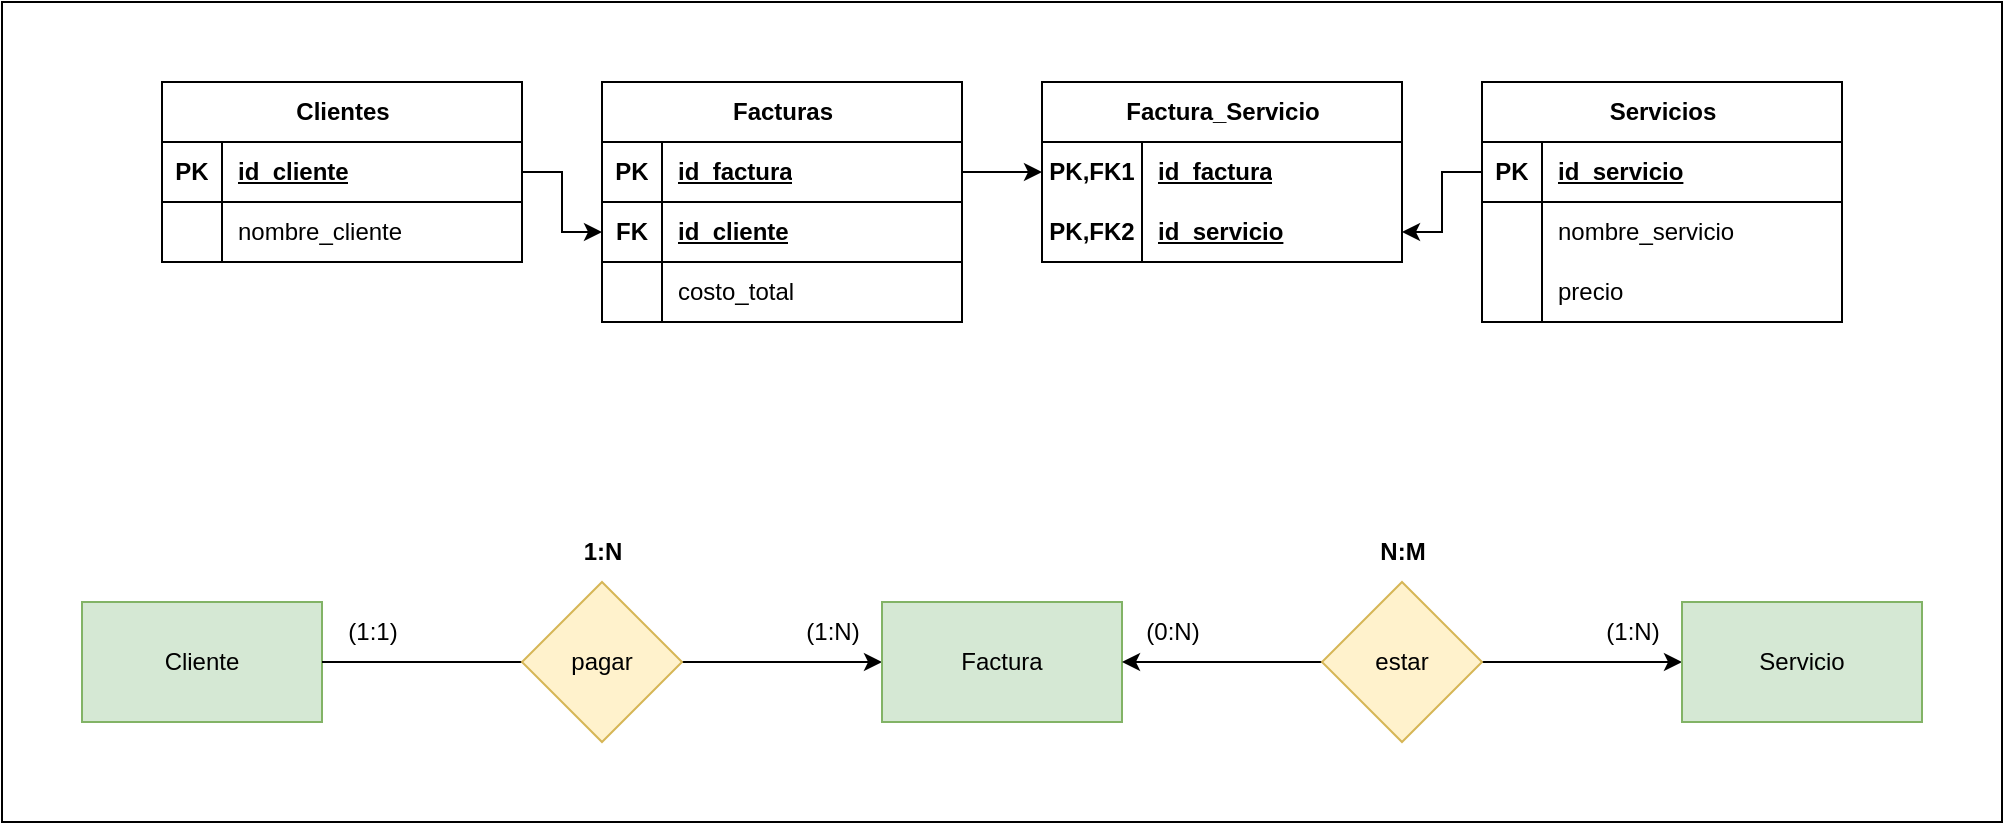<mxfile version="26.0.14">
  <diagram name="Page-1" id="n36We_7hir3YMjg6p6uC">
    <mxGraphModel dx="1366" dy="807" grid="1" gridSize="10" guides="1" tooltips="1" connect="1" arrows="1" fold="1" page="1" pageScale="1" pageWidth="850" pageHeight="1100" math="0" shadow="0">
      <root>
        <mxCell id="0" />
        <mxCell id="1" parent="0" />
        <mxCell id="04tcgGShXZWp1IH_Y-ZH-78" value="" style="group" vertex="1" connectable="0" parent="1">
          <mxGeometry width="1000" height="410" as="geometry" />
        </mxCell>
        <mxCell id="04tcgGShXZWp1IH_Y-ZH-77" value="" style="rounded=0;whiteSpace=wrap;html=1;" vertex="1" parent="04tcgGShXZWp1IH_Y-ZH-78">
          <mxGeometry width="1000" height="410" as="geometry" />
        </mxCell>
        <mxCell id="04tcgGShXZWp1IH_Y-ZH-1" value="Cliente" style="rounded=0;whiteSpace=wrap;html=1;fillColor=#d5e8d4;strokeColor=#82b366;" vertex="1" parent="04tcgGShXZWp1IH_Y-ZH-78">
          <mxGeometry x="40" y="300" width="120" height="60" as="geometry" />
        </mxCell>
        <mxCell id="04tcgGShXZWp1IH_Y-ZH-6" style="edgeStyle=orthogonalEdgeStyle;rounded=0;orthogonalLoop=1;jettySize=auto;html=1;exitX=1;exitY=0.5;exitDx=0;exitDy=0;entryX=0;entryY=0.5;entryDx=0;entryDy=0;" edge="1" parent="04tcgGShXZWp1IH_Y-ZH-78" source="04tcgGShXZWp1IH_Y-ZH-2" target="04tcgGShXZWp1IH_Y-ZH-3">
          <mxGeometry relative="1" as="geometry" />
        </mxCell>
        <mxCell id="04tcgGShXZWp1IH_Y-ZH-7" style="edgeStyle=orthogonalEdgeStyle;rounded=0;orthogonalLoop=1;jettySize=auto;html=1;exitX=0;exitY=0.5;exitDx=0;exitDy=0;entryX=1;entryY=0.5;entryDx=0;entryDy=0;endArrow=none;startFill=0;" edge="1" parent="04tcgGShXZWp1IH_Y-ZH-78" source="04tcgGShXZWp1IH_Y-ZH-2" target="04tcgGShXZWp1IH_Y-ZH-1">
          <mxGeometry relative="1" as="geometry" />
        </mxCell>
        <mxCell id="04tcgGShXZWp1IH_Y-ZH-2" value="pagar" style="rhombus;whiteSpace=wrap;html=1;fillColor=#fff2cc;strokeColor=#d6b656;" vertex="1" parent="04tcgGShXZWp1IH_Y-ZH-78">
          <mxGeometry x="260" y="290" width="80" height="80" as="geometry" />
        </mxCell>
        <mxCell id="04tcgGShXZWp1IH_Y-ZH-3" value="Factura" style="rounded=0;whiteSpace=wrap;html=1;fillColor=#d5e8d4;strokeColor=#82b366;" vertex="1" parent="04tcgGShXZWp1IH_Y-ZH-78">
          <mxGeometry x="440" y="300" width="120" height="60" as="geometry" />
        </mxCell>
        <mxCell id="04tcgGShXZWp1IH_Y-ZH-11" style="edgeStyle=orthogonalEdgeStyle;rounded=0;orthogonalLoop=1;jettySize=auto;html=1;exitX=0;exitY=0.5;exitDx=0;exitDy=0;entryX=1;entryY=0.5;entryDx=0;entryDy=0;" edge="1" parent="04tcgGShXZWp1IH_Y-ZH-78" source="04tcgGShXZWp1IH_Y-ZH-4" target="04tcgGShXZWp1IH_Y-ZH-3">
          <mxGeometry relative="1" as="geometry" />
        </mxCell>
        <mxCell id="04tcgGShXZWp1IH_Y-ZH-12" style="edgeStyle=orthogonalEdgeStyle;rounded=0;orthogonalLoop=1;jettySize=auto;html=1;exitX=1;exitY=0.5;exitDx=0;exitDy=0;entryX=0;entryY=0.5;entryDx=0;entryDy=0;" edge="1" parent="04tcgGShXZWp1IH_Y-ZH-78" source="04tcgGShXZWp1IH_Y-ZH-4" target="04tcgGShXZWp1IH_Y-ZH-5">
          <mxGeometry relative="1" as="geometry" />
        </mxCell>
        <mxCell id="04tcgGShXZWp1IH_Y-ZH-4" value="estar" style="rhombus;whiteSpace=wrap;html=1;fillColor=#fff2cc;strokeColor=#d6b656;" vertex="1" parent="04tcgGShXZWp1IH_Y-ZH-78">
          <mxGeometry x="660" y="290" width="80" height="80" as="geometry" />
        </mxCell>
        <mxCell id="04tcgGShXZWp1IH_Y-ZH-5" value="Servicio" style="rounded=0;whiteSpace=wrap;html=1;fillColor=#d5e8d4;strokeColor=#82b366;" vertex="1" parent="04tcgGShXZWp1IH_Y-ZH-78">
          <mxGeometry x="840" y="300" width="120" height="60" as="geometry" />
        </mxCell>
        <mxCell id="04tcgGShXZWp1IH_Y-ZH-8" value="(1:N)" style="text;html=1;align=center;verticalAlign=middle;resizable=0;points=[];autosize=1;strokeColor=none;fillColor=none;" vertex="1" parent="04tcgGShXZWp1IH_Y-ZH-78">
          <mxGeometry x="390" y="300" width="50" height="30" as="geometry" />
        </mxCell>
        <mxCell id="04tcgGShXZWp1IH_Y-ZH-9" value="(1:1)" style="text;html=1;align=center;verticalAlign=middle;resizable=0;points=[];autosize=1;strokeColor=none;fillColor=none;" vertex="1" parent="04tcgGShXZWp1IH_Y-ZH-78">
          <mxGeometry x="160" y="300" width="50" height="30" as="geometry" />
        </mxCell>
        <mxCell id="04tcgGShXZWp1IH_Y-ZH-10" value="1:N" style="text;html=1;align=center;verticalAlign=middle;resizable=0;points=[];autosize=1;strokeColor=none;fillColor=none;fontStyle=1" vertex="1" parent="04tcgGShXZWp1IH_Y-ZH-78">
          <mxGeometry x="280" y="260" width="40" height="30" as="geometry" />
        </mxCell>
        <mxCell id="04tcgGShXZWp1IH_Y-ZH-13" value="(1:N)" style="text;html=1;align=center;verticalAlign=middle;resizable=0;points=[];autosize=1;strokeColor=none;fillColor=none;" vertex="1" parent="04tcgGShXZWp1IH_Y-ZH-78">
          <mxGeometry x="790" y="300" width="50" height="30" as="geometry" />
        </mxCell>
        <mxCell id="04tcgGShXZWp1IH_Y-ZH-14" value="(0:N)" style="text;html=1;align=center;verticalAlign=middle;resizable=0;points=[];autosize=1;strokeColor=none;fillColor=none;" vertex="1" parent="04tcgGShXZWp1IH_Y-ZH-78">
          <mxGeometry x="560" y="300" width="50" height="30" as="geometry" />
        </mxCell>
        <mxCell id="04tcgGShXZWp1IH_Y-ZH-15" value="N:M" style="text;html=1;align=center;verticalAlign=middle;resizable=0;points=[];autosize=1;strokeColor=none;fillColor=none;fontStyle=1" vertex="1" parent="04tcgGShXZWp1IH_Y-ZH-78">
          <mxGeometry x="675" y="260" width="50" height="30" as="geometry" />
        </mxCell>
        <mxCell id="04tcgGShXZWp1IH_Y-ZH-45" style="edgeStyle=orthogonalEdgeStyle;rounded=0;orthogonalLoop=1;jettySize=auto;html=1;exitX=1;exitY=0.5;exitDx=0;exitDy=0;entryX=0;entryY=0.5;entryDx=0;entryDy=0;" edge="1" parent="04tcgGShXZWp1IH_Y-ZH-78" source="04tcgGShXZWp1IH_Y-ZH-16" target="04tcgGShXZWp1IH_Y-ZH-42">
          <mxGeometry relative="1" as="geometry" />
        </mxCell>
        <mxCell id="04tcgGShXZWp1IH_Y-ZH-16" value="Clientes" style="shape=table;startSize=30;container=1;collapsible=1;childLayout=tableLayout;fixedRows=1;rowLines=0;fontStyle=1;align=center;resizeLast=1;html=1;" vertex="1" parent="04tcgGShXZWp1IH_Y-ZH-78">
          <mxGeometry x="80" y="40" width="180" height="90" as="geometry" />
        </mxCell>
        <mxCell id="04tcgGShXZWp1IH_Y-ZH-17" value="" style="shape=tableRow;horizontal=0;startSize=0;swimlaneHead=0;swimlaneBody=0;fillColor=none;collapsible=0;dropTarget=0;points=[[0,0.5],[1,0.5]];portConstraint=eastwest;top=0;left=0;right=0;bottom=1;" vertex="1" parent="04tcgGShXZWp1IH_Y-ZH-16">
          <mxGeometry y="30" width="180" height="30" as="geometry" />
        </mxCell>
        <mxCell id="04tcgGShXZWp1IH_Y-ZH-18" value="PK" style="shape=partialRectangle;connectable=0;fillColor=none;top=0;left=0;bottom=0;right=0;fontStyle=1;overflow=hidden;whiteSpace=wrap;html=1;" vertex="1" parent="04tcgGShXZWp1IH_Y-ZH-17">
          <mxGeometry width="30" height="30" as="geometry">
            <mxRectangle width="30" height="30" as="alternateBounds" />
          </mxGeometry>
        </mxCell>
        <mxCell id="04tcgGShXZWp1IH_Y-ZH-19" value="id_cliente" style="shape=partialRectangle;connectable=0;fillColor=none;top=0;left=0;bottom=0;right=0;align=left;spacingLeft=6;fontStyle=5;overflow=hidden;whiteSpace=wrap;html=1;" vertex="1" parent="04tcgGShXZWp1IH_Y-ZH-17">
          <mxGeometry x="30" width="150" height="30" as="geometry">
            <mxRectangle width="150" height="30" as="alternateBounds" />
          </mxGeometry>
        </mxCell>
        <mxCell id="04tcgGShXZWp1IH_Y-ZH-20" value="" style="shape=tableRow;horizontal=0;startSize=0;swimlaneHead=0;swimlaneBody=0;fillColor=none;collapsible=0;dropTarget=0;points=[[0,0.5],[1,0.5]];portConstraint=eastwest;top=0;left=0;right=0;bottom=0;" vertex="1" parent="04tcgGShXZWp1IH_Y-ZH-16">
          <mxGeometry y="60" width="180" height="30" as="geometry" />
        </mxCell>
        <mxCell id="04tcgGShXZWp1IH_Y-ZH-21" value="" style="shape=partialRectangle;connectable=0;fillColor=none;top=0;left=0;bottom=0;right=0;editable=1;overflow=hidden;whiteSpace=wrap;html=1;" vertex="1" parent="04tcgGShXZWp1IH_Y-ZH-20">
          <mxGeometry width="30" height="30" as="geometry">
            <mxRectangle width="30" height="30" as="alternateBounds" />
          </mxGeometry>
        </mxCell>
        <mxCell id="04tcgGShXZWp1IH_Y-ZH-22" value="nombre_cliente" style="shape=partialRectangle;connectable=0;fillColor=none;top=0;left=0;bottom=0;right=0;align=left;spacingLeft=6;overflow=hidden;whiteSpace=wrap;html=1;" vertex="1" parent="04tcgGShXZWp1IH_Y-ZH-20">
          <mxGeometry x="30" width="150" height="30" as="geometry">
            <mxRectangle width="150" height="30" as="alternateBounds" />
          </mxGeometry>
        </mxCell>
        <mxCell id="04tcgGShXZWp1IH_Y-ZH-29" value="Facturas" style="shape=table;startSize=30;container=1;collapsible=1;childLayout=tableLayout;fixedRows=1;rowLines=0;fontStyle=1;align=center;resizeLast=1;html=1;" vertex="1" parent="04tcgGShXZWp1IH_Y-ZH-78">
          <mxGeometry x="300" y="40" width="180" height="120" as="geometry" />
        </mxCell>
        <mxCell id="04tcgGShXZWp1IH_Y-ZH-30" value="" style="shape=tableRow;horizontal=0;startSize=0;swimlaneHead=0;swimlaneBody=0;fillColor=none;collapsible=0;dropTarget=0;points=[[0,0.5],[1,0.5]];portConstraint=eastwest;top=0;left=0;right=0;bottom=1;" vertex="1" parent="04tcgGShXZWp1IH_Y-ZH-29">
          <mxGeometry y="30" width="180" height="30" as="geometry" />
        </mxCell>
        <mxCell id="04tcgGShXZWp1IH_Y-ZH-31" value="PK" style="shape=partialRectangle;connectable=0;fillColor=none;top=0;left=0;bottom=0;right=0;fontStyle=1;overflow=hidden;whiteSpace=wrap;html=1;" vertex="1" parent="04tcgGShXZWp1IH_Y-ZH-30">
          <mxGeometry width="30" height="30" as="geometry">
            <mxRectangle width="30" height="30" as="alternateBounds" />
          </mxGeometry>
        </mxCell>
        <mxCell id="04tcgGShXZWp1IH_Y-ZH-32" value="id_factura" style="shape=partialRectangle;connectable=0;fillColor=none;top=0;left=0;bottom=0;right=0;align=left;spacingLeft=6;fontStyle=5;overflow=hidden;whiteSpace=wrap;html=1;" vertex="1" parent="04tcgGShXZWp1IH_Y-ZH-30">
          <mxGeometry x="30" width="150" height="30" as="geometry">
            <mxRectangle width="150" height="30" as="alternateBounds" />
          </mxGeometry>
        </mxCell>
        <mxCell id="04tcgGShXZWp1IH_Y-ZH-42" value="" style="shape=tableRow;horizontal=0;startSize=0;swimlaneHead=0;swimlaneBody=0;fillColor=none;collapsible=0;dropTarget=0;points=[[0,0.5],[1,0.5]];portConstraint=eastwest;top=0;left=0;right=0;bottom=1;" vertex="1" parent="04tcgGShXZWp1IH_Y-ZH-29">
          <mxGeometry y="60" width="180" height="30" as="geometry" />
        </mxCell>
        <mxCell id="04tcgGShXZWp1IH_Y-ZH-43" value="FK" style="shape=partialRectangle;connectable=0;fillColor=none;top=0;left=0;bottom=0;right=0;fontStyle=1;overflow=hidden;whiteSpace=wrap;html=1;" vertex="1" parent="04tcgGShXZWp1IH_Y-ZH-42">
          <mxGeometry width="30" height="30" as="geometry">
            <mxRectangle width="30" height="30" as="alternateBounds" />
          </mxGeometry>
        </mxCell>
        <mxCell id="04tcgGShXZWp1IH_Y-ZH-44" value="id_cliente" style="shape=partialRectangle;connectable=0;fillColor=none;top=0;left=0;bottom=0;right=0;align=left;spacingLeft=6;fontStyle=5;overflow=hidden;whiteSpace=wrap;html=1;" vertex="1" parent="04tcgGShXZWp1IH_Y-ZH-42">
          <mxGeometry x="30" width="150" height="30" as="geometry">
            <mxRectangle width="150" height="30" as="alternateBounds" />
          </mxGeometry>
        </mxCell>
        <mxCell id="04tcgGShXZWp1IH_Y-ZH-33" value="" style="shape=tableRow;horizontal=0;startSize=0;swimlaneHead=0;swimlaneBody=0;fillColor=none;collapsible=0;dropTarget=0;points=[[0,0.5],[1,0.5]];portConstraint=eastwest;top=0;left=0;right=0;bottom=0;" vertex="1" parent="04tcgGShXZWp1IH_Y-ZH-29">
          <mxGeometry y="90" width="180" height="30" as="geometry" />
        </mxCell>
        <mxCell id="04tcgGShXZWp1IH_Y-ZH-34" value="" style="shape=partialRectangle;connectable=0;fillColor=none;top=0;left=0;bottom=0;right=0;editable=1;overflow=hidden;whiteSpace=wrap;html=1;" vertex="1" parent="04tcgGShXZWp1IH_Y-ZH-33">
          <mxGeometry width="30" height="30" as="geometry">
            <mxRectangle width="30" height="30" as="alternateBounds" />
          </mxGeometry>
        </mxCell>
        <mxCell id="04tcgGShXZWp1IH_Y-ZH-35" value="costo_total" style="shape=partialRectangle;connectable=0;fillColor=none;top=0;left=0;bottom=0;right=0;align=left;spacingLeft=6;overflow=hidden;whiteSpace=wrap;html=1;" vertex="1" parent="04tcgGShXZWp1IH_Y-ZH-33">
          <mxGeometry x="30" width="150" height="30" as="geometry">
            <mxRectangle width="150" height="30" as="alternateBounds" />
          </mxGeometry>
        </mxCell>
        <mxCell id="04tcgGShXZWp1IH_Y-ZH-46" value="Factura_Servicio" style="shape=table;startSize=30;container=1;collapsible=1;childLayout=tableLayout;fixedRows=1;rowLines=0;fontStyle=1;align=center;resizeLast=1;html=1;" vertex="1" parent="04tcgGShXZWp1IH_Y-ZH-78">
          <mxGeometry x="520" y="40" width="180" height="90" as="geometry" />
        </mxCell>
        <mxCell id="04tcgGShXZWp1IH_Y-ZH-47" value="" style="shape=tableRow;horizontal=0;startSize=0;swimlaneHead=0;swimlaneBody=0;fillColor=none;collapsible=0;dropTarget=0;points=[[0,0.5],[1,0.5]];portConstraint=eastwest;top=0;left=0;right=0;bottom=0;" vertex="1" parent="04tcgGShXZWp1IH_Y-ZH-46">
          <mxGeometry y="30" width="180" height="30" as="geometry" />
        </mxCell>
        <mxCell id="04tcgGShXZWp1IH_Y-ZH-48" value="PK,FK1" style="shape=partialRectangle;connectable=0;fillColor=none;top=0;left=0;bottom=0;right=0;fontStyle=1;overflow=hidden;whiteSpace=wrap;html=1;" vertex="1" parent="04tcgGShXZWp1IH_Y-ZH-47">
          <mxGeometry width="50" height="30" as="geometry">
            <mxRectangle width="50" height="30" as="alternateBounds" />
          </mxGeometry>
        </mxCell>
        <mxCell id="04tcgGShXZWp1IH_Y-ZH-49" value="id_factura" style="shape=partialRectangle;connectable=0;fillColor=none;top=0;left=0;bottom=0;right=0;align=left;spacingLeft=6;fontStyle=5;overflow=hidden;whiteSpace=wrap;html=1;" vertex="1" parent="04tcgGShXZWp1IH_Y-ZH-47">
          <mxGeometry x="50" width="130" height="30" as="geometry">
            <mxRectangle width="130" height="30" as="alternateBounds" />
          </mxGeometry>
        </mxCell>
        <mxCell id="04tcgGShXZWp1IH_Y-ZH-59" value="" style="shape=tableRow;horizontal=0;startSize=0;swimlaneHead=0;swimlaneBody=0;fillColor=none;collapsible=0;dropTarget=0;points=[[0,0.5],[1,0.5]];portConstraint=eastwest;top=0;left=0;right=0;bottom=0;" vertex="1" parent="04tcgGShXZWp1IH_Y-ZH-46">
          <mxGeometry y="60" width="180" height="30" as="geometry" />
        </mxCell>
        <mxCell id="04tcgGShXZWp1IH_Y-ZH-60" value="PK,FK2" style="shape=partialRectangle;connectable=0;fillColor=none;top=0;left=0;bottom=0;right=0;fontStyle=1;overflow=hidden;whiteSpace=wrap;html=1;" vertex="1" parent="04tcgGShXZWp1IH_Y-ZH-59">
          <mxGeometry width="50" height="30" as="geometry">
            <mxRectangle width="50" height="30" as="alternateBounds" />
          </mxGeometry>
        </mxCell>
        <mxCell id="04tcgGShXZWp1IH_Y-ZH-61" value="id_servicio" style="shape=partialRectangle;connectable=0;fillColor=none;top=0;left=0;bottom=0;right=0;align=left;spacingLeft=6;fontStyle=5;overflow=hidden;whiteSpace=wrap;html=1;" vertex="1" parent="04tcgGShXZWp1IH_Y-ZH-59">
          <mxGeometry x="50" width="130" height="30" as="geometry">
            <mxRectangle width="130" height="30" as="alternateBounds" />
          </mxGeometry>
        </mxCell>
        <mxCell id="04tcgGShXZWp1IH_Y-ZH-62" value="Servicios" style="shape=table;startSize=30;container=1;collapsible=1;childLayout=tableLayout;fixedRows=1;rowLines=0;fontStyle=1;align=center;resizeLast=1;html=1;" vertex="1" parent="04tcgGShXZWp1IH_Y-ZH-78">
          <mxGeometry x="740" y="40" width="180" height="120" as="geometry" />
        </mxCell>
        <mxCell id="04tcgGShXZWp1IH_Y-ZH-63" value="" style="shape=tableRow;horizontal=0;startSize=0;swimlaneHead=0;swimlaneBody=0;fillColor=none;collapsible=0;dropTarget=0;points=[[0,0.5],[1,0.5]];portConstraint=eastwest;top=0;left=0;right=0;bottom=1;" vertex="1" parent="04tcgGShXZWp1IH_Y-ZH-62">
          <mxGeometry y="30" width="180" height="30" as="geometry" />
        </mxCell>
        <mxCell id="04tcgGShXZWp1IH_Y-ZH-64" value="PK" style="shape=partialRectangle;connectable=0;fillColor=none;top=0;left=0;bottom=0;right=0;fontStyle=1;overflow=hidden;whiteSpace=wrap;html=1;" vertex="1" parent="04tcgGShXZWp1IH_Y-ZH-63">
          <mxGeometry width="30" height="30" as="geometry">
            <mxRectangle width="30" height="30" as="alternateBounds" />
          </mxGeometry>
        </mxCell>
        <mxCell id="04tcgGShXZWp1IH_Y-ZH-65" value="id_servicio" style="shape=partialRectangle;connectable=0;fillColor=none;top=0;left=0;bottom=0;right=0;align=left;spacingLeft=6;fontStyle=5;overflow=hidden;whiteSpace=wrap;html=1;" vertex="1" parent="04tcgGShXZWp1IH_Y-ZH-63">
          <mxGeometry x="30" width="150" height="30" as="geometry">
            <mxRectangle width="150" height="30" as="alternateBounds" />
          </mxGeometry>
        </mxCell>
        <mxCell id="04tcgGShXZWp1IH_Y-ZH-66" value="" style="shape=tableRow;horizontal=0;startSize=0;swimlaneHead=0;swimlaneBody=0;fillColor=none;collapsible=0;dropTarget=0;points=[[0,0.5],[1,0.5]];portConstraint=eastwest;top=0;left=0;right=0;bottom=0;" vertex="1" parent="04tcgGShXZWp1IH_Y-ZH-62">
          <mxGeometry y="60" width="180" height="30" as="geometry" />
        </mxCell>
        <mxCell id="04tcgGShXZWp1IH_Y-ZH-67" value="" style="shape=partialRectangle;connectable=0;fillColor=none;top=0;left=0;bottom=0;right=0;editable=1;overflow=hidden;whiteSpace=wrap;html=1;" vertex="1" parent="04tcgGShXZWp1IH_Y-ZH-66">
          <mxGeometry width="30" height="30" as="geometry">
            <mxRectangle width="30" height="30" as="alternateBounds" />
          </mxGeometry>
        </mxCell>
        <mxCell id="04tcgGShXZWp1IH_Y-ZH-68" value="nombre_servicio" style="shape=partialRectangle;connectable=0;fillColor=none;top=0;left=0;bottom=0;right=0;align=left;spacingLeft=6;overflow=hidden;whiteSpace=wrap;html=1;" vertex="1" parent="04tcgGShXZWp1IH_Y-ZH-66">
          <mxGeometry x="30" width="150" height="30" as="geometry">
            <mxRectangle width="150" height="30" as="alternateBounds" />
          </mxGeometry>
        </mxCell>
        <mxCell id="04tcgGShXZWp1IH_Y-ZH-69" value="" style="shape=tableRow;horizontal=0;startSize=0;swimlaneHead=0;swimlaneBody=0;fillColor=none;collapsible=0;dropTarget=0;points=[[0,0.5],[1,0.5]];portConstraint=eastwest;top=0;left=0;right=0;bottom=0;" vertex="1" parent="04tcgGShXZWp1IH_Y-ZH-62">
          <mxGeometry y="90" width="180" height="30" as="geometry" />
        </mxCell>
        <mxCell id="04tcgGShXZWp1IH_Y-ZH-70" value="" style="shape=partialRectangle;connectable=0;fillColor=none;top=0;left=0;bottom=0;right=0;editable=1;overflow=hidden;whiteSpace=wrap;html=1;" vertex="1" parent="04tcgGShXZWp1IH_Y-ZH-69">
          <mxGeometry width="30" height="30" as="geometry">
            <mxRectangle width="30" height="30" as="alternateBounds" />
          </mxGeometry>
        </mxCell>
        <mxCell id="04tcgGShXZWp1IH_Y-ZH-71" value="precio" style="shape=partialRectangle;connectable=0;fillColor=none;top=0;left=0;bottom=0;right=0;align=left;spacingLeft=6;overflow=hidden;whiteSpace=wrap;html=1;" vertex="1" parent="04tcgGShXZWp1IH_Y-ZH-69">
          <mxGeometry x="30" width="150" height="30" as="geometry">
            <mxRectangle width="150" height="30" as="alternateBounds" />
          </mxGeometry>
        </mxCell>
        <mxCell id="04tcgGShXZWp1IH_Y-ZH-75" style="edgeStyle=orthogonalEdgeStyle;rounded=0;orthogonalLoop=1;jettySize=auto;html=1;exitX=0;exitY=0.5;exitDx=0;exitDy=0;entryX=1;entryY=0.5;entryDx=0;entryDy=0;" edge="1" parent="04tcgGShXZWp1IH_Y-ZH-78" source="04tcgGShXZWp1IH_Y-ZH-63" target="04tcgGShXZWp1IH_Y-ZH-59">
          <mxGeometry relative="1" as="geometry" />
        </mxCell>
        <mxCell id="04tcgGShXZWp1IH_Y-ZH-76" style="edgeStyle=orthogonalEdgeStyle;rounded=0;orthogonalLoop=1;jettySize=auto;html=1;exitX=1;exitY=0.5;exitDx=0;exitDy=0;entryX=0;entryY=0.5;entryDx=0;entryDy=0;" edge="1" parent="04tcgGShXZWp1IH_Y-ZH-78" source="04tcgGShXZWp1IH_Y-ZH-30" target="04tcgGShXZWp1IH_Y-ZH-47">
          <mxGeometry relative="1" as="geometry" />
        </mxCell>
      </root>
    </mxGraphModel>
  </diagram>
</mxfile>
